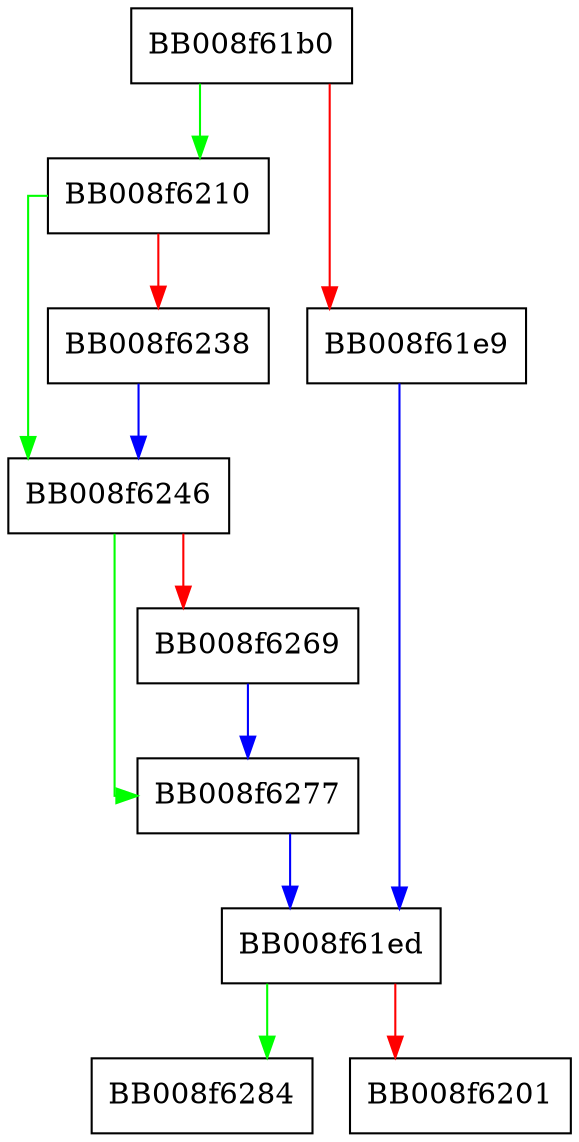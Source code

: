 digraph __gconv_compare_alias {
  node [shape="box"];
  graph [splines=ortho];
  BB008f61b0 -> BB008f6210 [color="green"];
  BB008f61b0 -> BB008f61e9 [color="red"];
  BB008f61e9 -> BB008f61ed [color="blue"];
  BB008f61ed -> BB008f6284 [color="green"];
  BB008f61ed -> BB008f6201 [color="red"];
  BB008f6210 -> BB008f6246 [color="green"];
  BB008f6210 -> BB008f6238 [color="red"];
  BB008f6238 -> BB008f6246 [color="blue"];
  BB008f6246 -> BB008f6277 [color="green"];
  BB008f6246 -> BB008f6269 [color="red"];
  BB008f6269 -> BB008f6277 [color="blue"];
  BB008f6277 -> BB008f61ed [color="blue"];
}